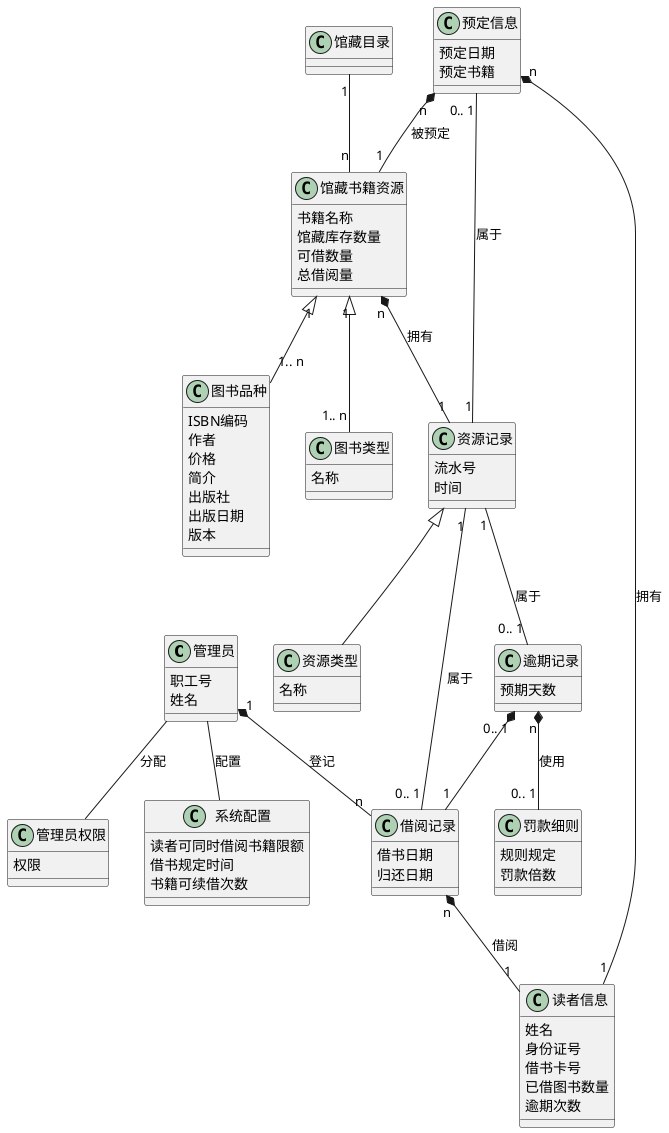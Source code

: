 @startuml
管理员  --  系统配置:配置
管理员  --  管理员权限:分配
资源记录 <|--  资源类型
馆藏目录 "1"  -- "n" 馆藏书籍资源
馆藏书籍资源 "n" *-- "1" 资源记录:拥有
馆藏书籍资源  "1" <|-- "1.. n" 图书品种
馆藏书籍资源  "1" <|-- "1.. n" 图书类型
预定信息 "n" *-- "1" 读者信息:拥有
资源记录 "1" -- "0.. 1" 预定信息:属于
预定信息 "n" *-- "1" 馆藏书籍资源:被预定
资源记录 "1" -- "0.. 1" 借阅记录:属于
资源记录 "1" -- "0.. 1" 逾期记录:属于
借阅记录 "n" *-- "1" 读者信息:借阅
管理员 "1" *-- "n" 借阅记录:登记
逾期记录 "0.. 1" *-- "1" 借阅记录
逾期记录 "n" *-- "0.. 1" 罚款细则:使用
class 管理员{
职工号
姓名
}
class 管理员权限{
权限
}
class 系统配置{
读者可同时借阅书籍限额
借书规定时间
书籍可续借次数
}
class 资源记录{
流水号
时间
}
class 资源类型{
名称
}
class 馆藏目录{

}
class 馆藏书籍资源{
书籍名称
馆藏库存数量
可借数量
总借阅量
}
class 图书类型{
名称
}
class 图书品种{
ISBN编码
作者
价格
简介
出版社
出版日期
版本
}
class 预定信息{
预定日期
预定书籍
}
class 读者信息{
姓名
身份证号
借书卡号
已借图书数量
逾期次数
}

class 借阅记录{
借书日期
归还日期
}
class 逾期记录{
预期天数
}
class 罚款细则{
规则规定
罚款倍数
}
@enduml